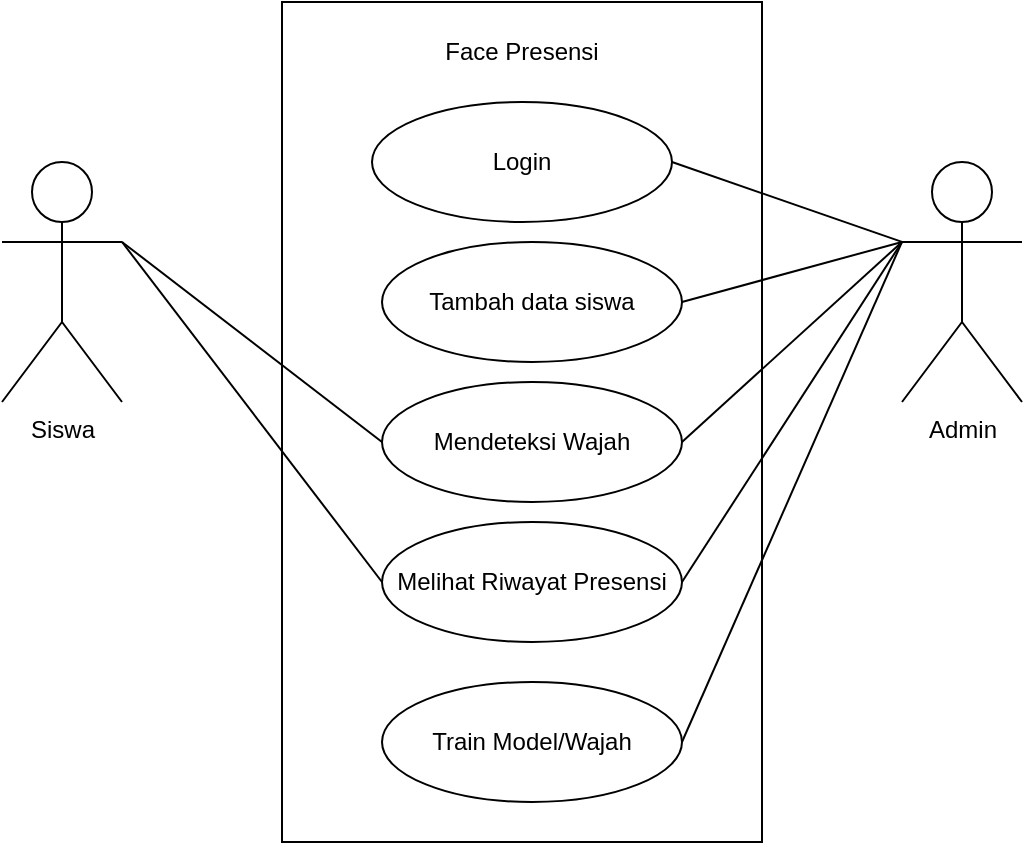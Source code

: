 <mxfile version="24.7.17">
  <diagram name="Page-1" id="zsIf4TN_SCYoAO3ofAWL">
    <mxGraphModel dx="1434" dy="772" grid="1" gridSize="10" guides="1" tooltips="1" connect="1" arrows="1" fold="1" page="1" pageScale="1" pageWidth="850" pageHeight="1100" math="0" shadow="0">
      <root>
        <mxCell id="0" />
        <mxCell id="1" parent="0" />
        <mxCell id="QTW1X4txkWKGXSFF0ujy-1" value="" style="rounded=0;whiteSpace=wrap;html=1;" parent="1" vertex="1">
          <mxGeometry x="300" y="120" width="240" height="420" as="geometry" />
        </mxCell>
        <mxCell id="QTW1X4txkWKGXSFF0ujy-7" value="Siswa" style="shape=umlActor;verticalLabelPosition=bottom;verticalAlign=top;html=1;outlineConnect=0;" parent="1" vertex="1">
          <mxGeometry x="160" y="200" width="60" height="120" as="geometry" />
        </mxCell>
        <mxCell id="QTW1X4txkWKGXSFF0ujy-8" value="Admin" style="shape=umlActor;verticalLabelPosition=bottom;verticalAlign=top;html=1;outlineConnect=0;" parent="1" vertex="1">
          <mxGeometry x="610" y="200" width="60" height="120" as="geometry" />
        </mxCell>
        <mxCell id="QTW1X4txkWKGXSFF0ujy-9" value="Face Presensi" style="text;html=1;align=center;verticalAlign=middle;whiteSpace=wrap;rounded=0;" parent="1" vertex="1">
          <mxGeometry x="370" y="130" width="100" height="30" as="geometry" />
        </mxCell>
        <mxCell id="QTW1X4txkWKGXSFF0ujy-10" value="Mendeteksi Wajah" style="ellipse;whiteSpace=wrap;html=1;" parent="1" vertex="1">
          <mxGeometry x="350" y="310" width="150" height="60" as="geometry" />
        </mxCell>
        <mxCell id="QTW1X4txkWKGXSFF0ujy-11" value="Melihat Riwayat Presensi" style="ellipse;whiteSpace=wrap;html=1;" parent="1" vertex="1">
          <mxGeometry x="350" y="380" width="150" height="60" as="geometry" />
        </mxCell>
        <mxCell id="QTW1X4txkWKGXSFF0ujy-12" value="Train Model/Wajah" style="ellipse;whiteSpace=wrap;html=1;" parent="1" vertex="1">
          <mxGeometry x="350" y="460" width="150" height="60" as="geometry" />
        </mxCell>
        <mxCell id="QTW1X4txkWKGXSFF0ujy-14" value="" style="endArrow=none;html=1;rounded=0;exitX=1;exitY=0.333;exitDx=0;exitDy=0;exitPerimeter=0;entryX=0;entryY=0.5;entryDx=0;entryDy=0;" parent="1" source="QTW1X4txkWKGXSFF0ujy-7" target="QTW1X4txkWKGXSFF0ujy-10" edge="1">
          <mxGeometry width="50" height="50" relative="1" as="geometry">
            <mxPoint x="400" y="420" as="sourcePoint" />
            <mxPoint x="450" y="370" as="targetPoint" />
          </mxGeometry>
        </mxCell>
        <mxCell id="QTW1X4txkWKGXSFF0ujy-15" value="" style="endArrow=none;html=1;rounded=0;exitX=1;exitY=0.333;exitDx=0;exitDy=0;exitPerimeter=0;entryX=0;entryY=0.5;entryDx=0;entryDy=0;" parent="1" source="QTW1X4txkWKGXSFF0ujy-7" target="QTW1X4txkWKGXSFF0ujy-11" edge="1">
          <mxGeometry width="50" height="50" relative="1" as="geometry">
            <mxPoint x="400" y="420" as="sourcePoint" />
            <mxPoint x="450" y="370" as="targetPoint" />
          </mxGeometry>
        </mxCell>
        <mxCell id="QTW1X4txkWKGXSFF0ujy-16" value="" style="endArrow=none;html=1;rounded=0;entryX=0;entryY=0.333;entryDx=0;entryDy=0;entryPerimeter=0;exitX=1;exitY=0.5;exitDx=0;exitDy=0;" parent="1" source="QTW1X4txkWKGXSFF0ujy-10" target="QTW1X4txkWKGXSFF0ujy-8" edge="1">
          <mxGeometry width="50" height="50" relative="1" as="geometry">
            <mxPoint x="400" y="420" as="sourcePoint" />
            <mxPoint x="450" y="370" as="targetPoint" />
          </mxGeometry>
        </mxCell>
        <mxCell id="QTW1X4txkWKGXSFF0ujy-17" value="" style="endArrow=none;html=1;rounded=0;entryX=0;entryY=0.333;entryDx=0;entryDy=0;entryPerimeter=0;exitX=1;exitY=0.5;exitDx=0;exitDy=0;" parent="1" source="QTW1X4txkWKGXSFF0ujy-11" target="QTW1X4txkWKGXSFF0ujy-8" edge="1">
          <mxGeometry width="50" height="50" relative="1" as="geometry">
            <mxPoint x="400" y="420" as="sourcePoint" />
            <mxPoint x="450" y="370" as="targetPoint" />
          </mxGeometry>
        </mxCell>
        <mxCell id="QTW1X4txkWKGXSFF0ujy-18" value="" style="endArrow=none;html=1;rounded=0;exitX=1;exitY=0.5;exitDx=0;exitDy=0;entryX=0;entryY=0.333;entryDx=0;entryDy=0;entryPerimeter=0;" parent="1" source="QTW1X4txkWKGXSFF0ujy-12" target="QTW1X4txkWKGXSFF0ujy-8" edge="1">
          <mxGeometry width="50" height="50" relative="1" as="geometry">
            <mxPoint x="400" y="400" as="sourcePoint" />
            <mxPoint x="570" y="350" as="targetPoint" />
          </mxGeometry>
        </mxCell>
        <mxCell id="ZW_TNrYokwC7GaT-AEMM-2" value="Tambah data siswa" style="ellipse;whiteSpace=wrap;html=1;" vertex="1" parent="1">
          <mxGeometry x="350" y="240" width="150" height="60" as="geometry" />
        </mxCell>
        <mxCell id="ZW_TNrYokwC7GaT-AEMM-3" value="Login" style="ellipse;whiteSpace=wrap;html=1;" vertex="1" parent="1">
          <mxGeometry x="345" y="170" width="150" height="60" as="geometry" />
        </mxCell>
        <mxCell id="ZW_TNrYokwC7GaT-AEMM-4" value="" style="endArrow=none;html=1;rounded=0;entryX=0;entryY=0.333;entryDx=0;entryDy=0;entryPerimeter=0;exitX=1;exitY=0.5;exitDx=0;exitDy=0;" edge="1" parent="1" source="ZW_TNrYokwC7GaT-AEMM-3" target="QTW1X4txkWKGXSFF0ujy-8">
          <mxGeometry width="50" height="50" relative="1" as="geometry">
            <mxPoint x="400" y="420" as="sourcePoint" />
            <mxPoint x="450" y="370" as="targetPoint" />
          </mxGeometry>
        </mxCell>
        <mxCell id="ZW_TNrYokwC7GaT-AEMM-5" value="" style="endArrow=none;html=1;rounded=0;entryX=0;entryY=0.333;entryDx=0;entryDy=0;entryPerimeter=0;exitX=1;exitY=0.5;exitDx=0;exitDy=0;" edge="1" parent="1" source="ZW_TNrYokwC7GaT-AEMM-2" target="QTW1X4txkWKGXSFF0ujy-8">
          <mxGeometry width="50" height="50" relative="1" as="geometry">
            <mxPoint x="400" y="420" as="sourcePoint" />
            <mxPoint x="450" y="370" as="targetPoint" />
          </mxGeometry>
        </mxCell>
      </root>
    </mxGraphModel>
  </diagram>
</mxfile>
